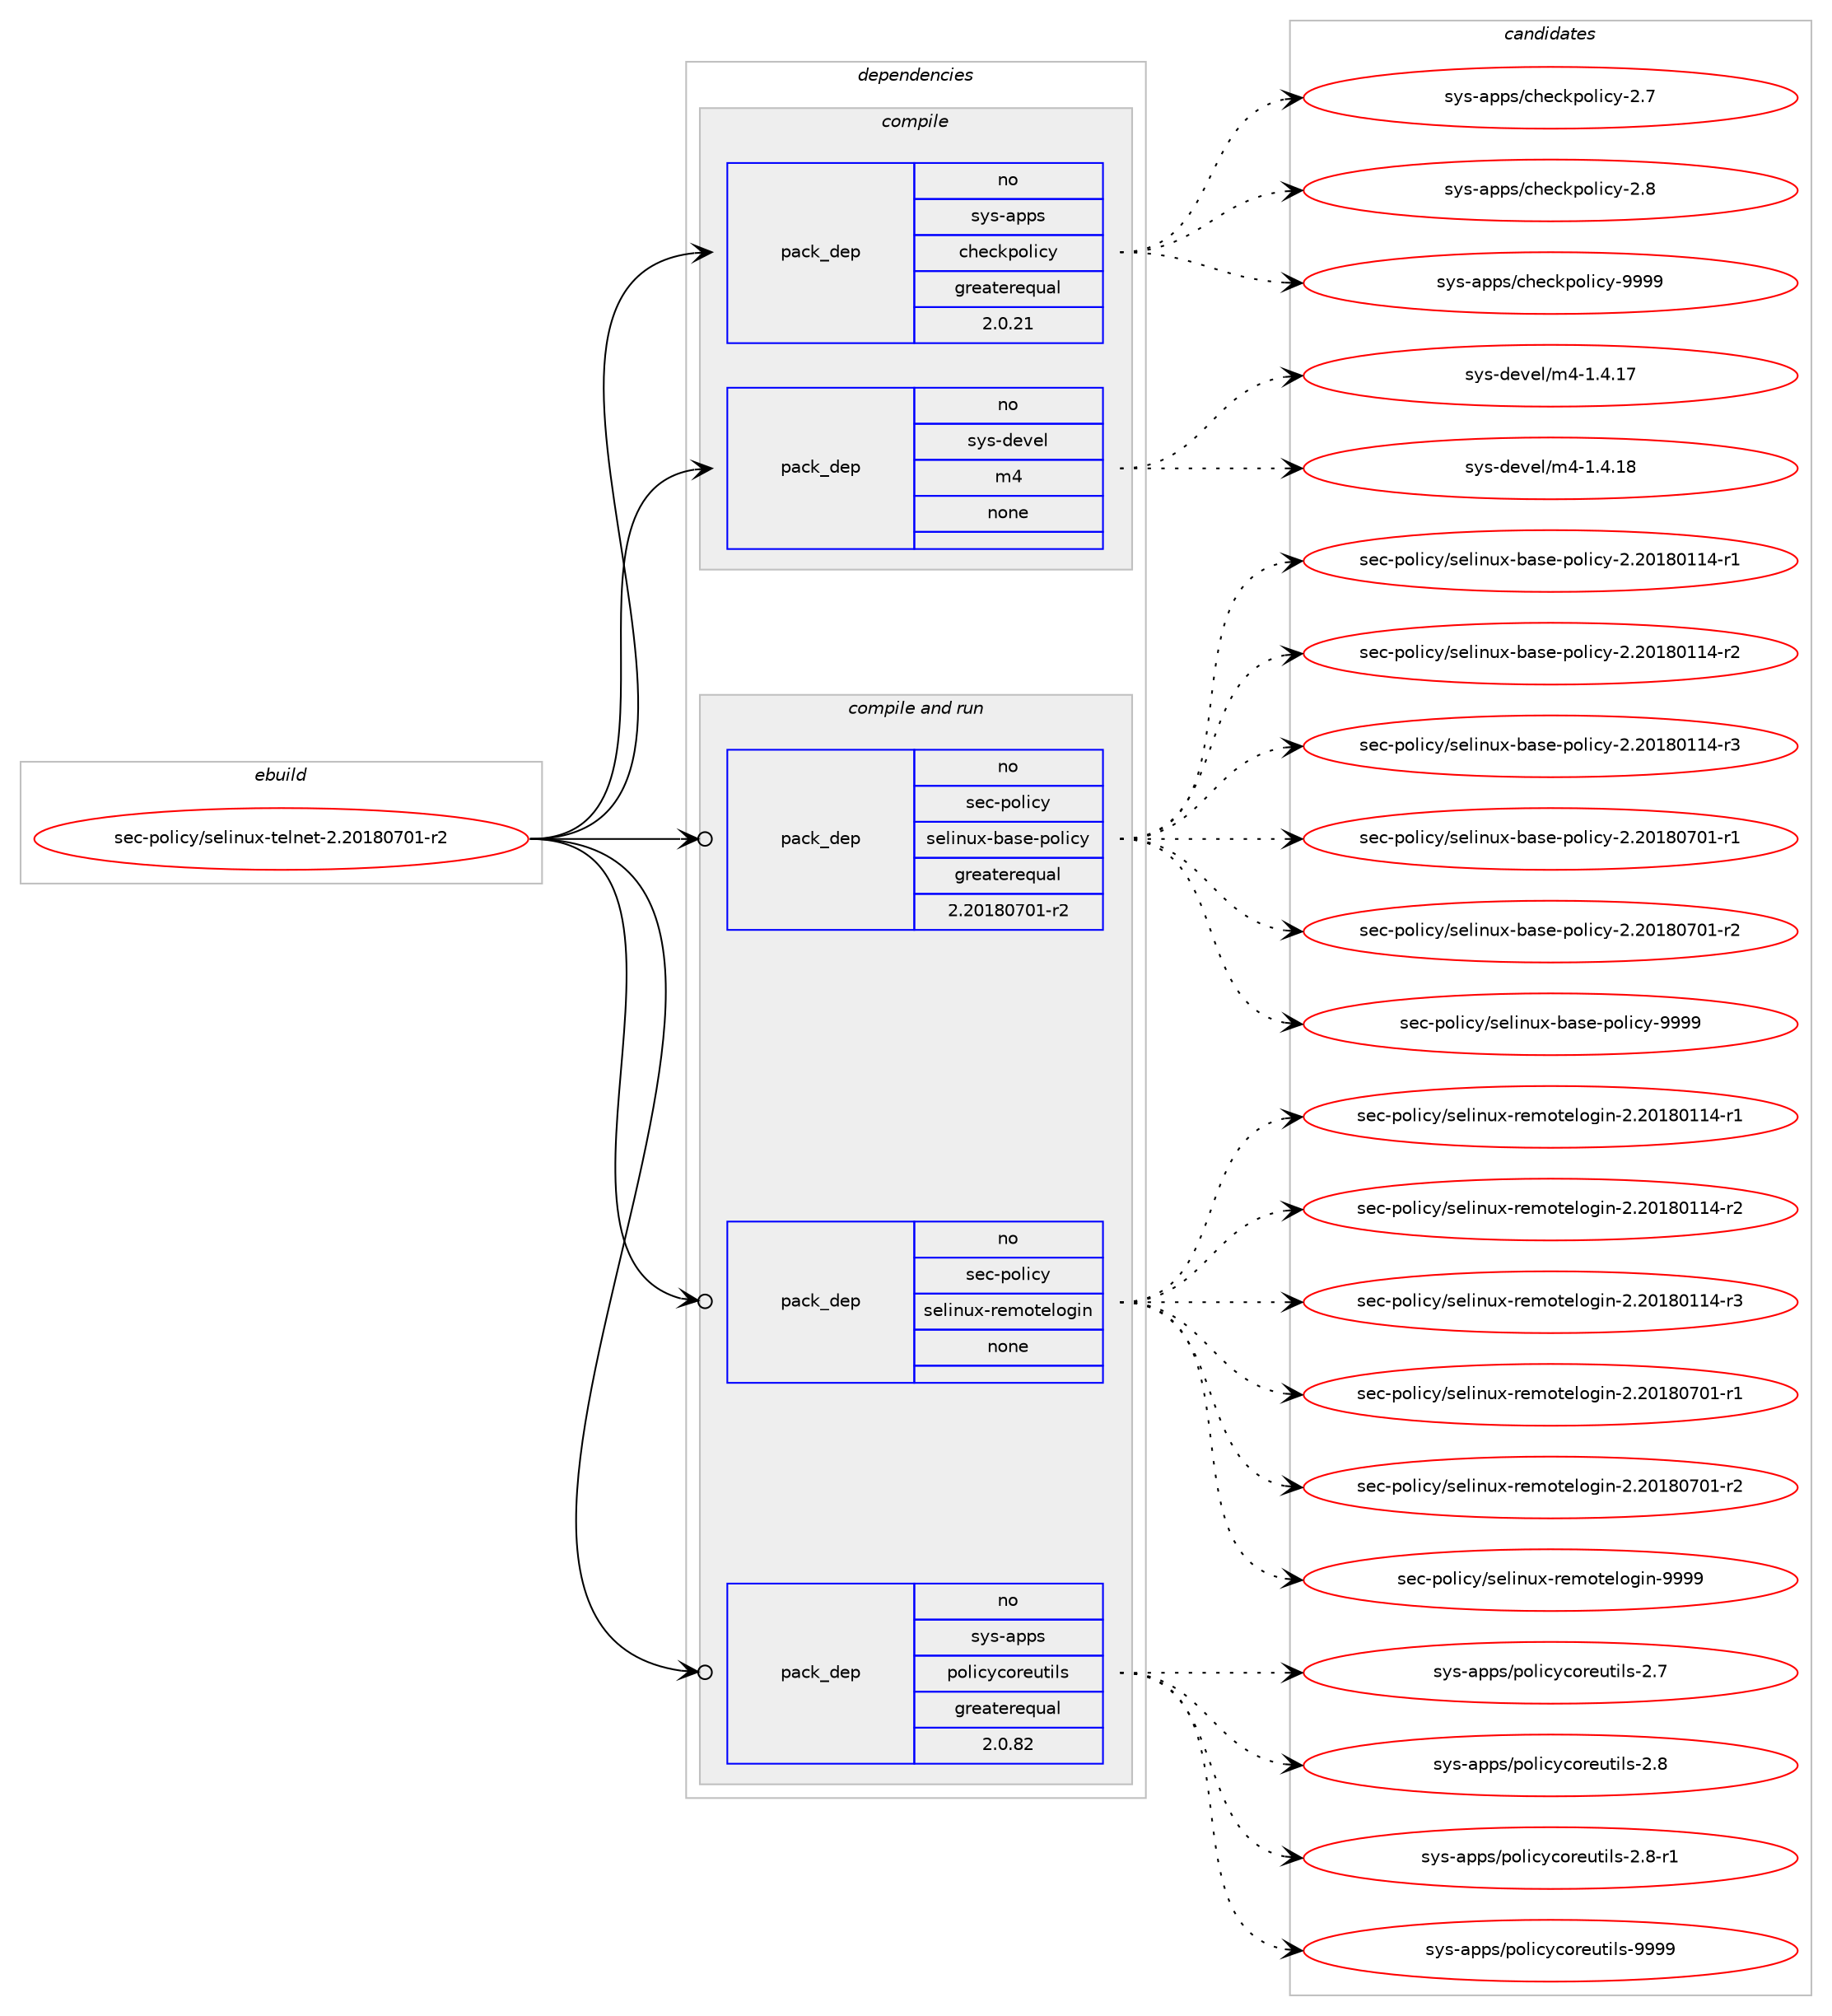 digraph prolog {

# *************
# Graph options
# *************

newrank=true;
concentrate=true;
compound=true;
graph [rankdir=LR,fontname=Helvetica,fontsize=10,ranksep=1.5];#, ranksep=2.5, nodesep=0.2];
edge  [arrowhead=vee];
node  [fontname=Helvetica,fontsize=10];

# **********
# The ebuild
# **********

subgraph cluster_leftcol {
color=gray;
rank=same;
label=<<i>ebuild</i>>;
id [label="sec-policy/selinux-telnet-2.20180701-r2", color=red, width=4, href="../sec-policy/selinux-telnet-2.20180701-r2.svg"];
}

# ****************
# The dependencies
# ****************

subgraph cluster_midcol {
color=gray;
label=<<i>dependencies</i>>;
subgraph cluster_compile {
fillcolor="#eeeeee";
style=filled;
label=<<i>compile</i>>;
subgraph pack6144 {
dependency7651 [label=<<TABLE BORDER="0" CELLBORDER="1" CELLSPACING="0" CELLPADDING="4" WIDTH="220"><TR><TD ROWSPAN="6" CELLPADDING="30">pack_dep</TD></TR><TR><TD WIDTH="110">no</TD></TR><TR><TD>sys-apps</TD></TR><TR><TD>checkpolicy</TD></TR><TR><TD>greaterequal</TD></TR><TR><TD>2.0.21</TD></TR></TABLE>>, shape=none, color=blue];
}
id:e -> dependency7651:w [weight=20,style="solid",arrowhead="vee"];
subgraph pack6145 {
dependency7652 [label=<<TABLE BORDER="0" CELLBORDER="1" CELLSPACING="0" CELLPADDING="4" WIDTH="220"><TR><TD ROWSPAN="6" CELLPADDING="30">pack_dep</TD></TR><TR><TD WIDTH="110">no</TD></TR><TR><TD>sys-devel</TD></TR><TR><TD>m4</TD></TR><TR><TD>none</TD></TR><TR><TD></TD></TR></TABLE>>, shape=none, color=blue];
}
id:e -> dependency7652:w [weight=20,style="solid",arrowhead="vee"];
}
subgraph cluster_compileandrun {
fillcolor="#eeeeee";
style=filled;
label=<<i>compile and run</i>>;
subgraph pack6146 {
dependency7653 [label=<<TABLE BORDER="0" CELLBORDER="1" CELLSPACING="0" CELLPADDING="4" WIDTH="220"><TR><TD ROWSPAN="6" CELLPADDING="30">pack_dep</TD></TR><TR><TD WIDTH="110">no</TD></TR><TR><TD>sec-policy</TD></TR><TR><TD>selinux-base-policy</TD></TR><TR><TD>greaterequal</TD></TR><TR><TD>2.20180701-r2</TD></TR></TABLE>>, shape=none, color=blue];
}
id:e -> dependency7653:w [weight=20,style="solid",arrowhead="odotvee"];
subgraph pack6147 {
dependency7654 [label=<<TABLE BORDER="0" CELLBORDER="1" CELLSPACING="0" CELLPADDING="4" WIDTH="220"><TR><TD ROWSPAN="6" CELLPADDING="30">pack_dep</TD></TR><TR><TD WIDTH="110">no</TD></TR><TR><TD>sec-policy</TD></TR><TR><TD>selinux-remotelogin</TD></TR><TR><TD>none</TD></TR><TR><TD></TD></TR></TABLE>>, shape=none, color=blue];
}
id:e -> dependency7654:w [weight=20,style="solid",arrowhead="odotvee"];
subgraph pack6148 {
dependency7655 [label=<<TABLE BORDER="0" CELLBORDER="1" CELLSPACING="0" CELLPADDING="4" WIDTH="220"><TR><TD ROWSPAN="6" CELLPADDING="30">pack_dep</TD></TR><TR><TD WIDTH="110">no</TD></TR><TR><TD>sys-apps</TD></TR><TR><TD>policycoreutils</TD></TR><TR><TD>greaterequal</TD></TR><TR><TD>2.0.82</TD></TR></TABLE>>, shape=none, color=blue];
}
id:e -> dependency7655:w [weight=20,style="solid",arrowhead="odotvee"];
}
subgraph cluster_run {
fillcolor="#eeeeee";
style=filled;
label=<<i>run</i>>;
}
}

# **************
# The candidates
# **************

subgraph cluster_choices {
rank=same;
color=gray;
label=<<i>candidates</i>>;

subgraph choice6144 {
color=black;
nodesep=1;
choice11512111545971121121154799104101991071121111081059912145504655 [label="sys-apps/checkpolicy-2.7", color=red, width=4,href="../sys-apps/checkpolicy-2.7.svg"];
choice11512111545971121121154799104101991071121111081059912145504656 [label="sys-apps/checkpolicy-2.8", color=red, width=4,href="../sys-apps/checkpolicy-2.8.svg"];
choice1151211154597112112115479910410199107112111108105991214557575757 [label="sys-apps/checkpolicy-9999", color=red, width=4,href="../sys-apps/checkpolicy-9999.svg"];
dependency7651:e -> choice11512111545971121121154799104101991071121111081059912145504655:w [style=dotted,weight="100"];
dependency7651:e -> choice11512111545971121121154799104101991071121111081059912145504656:w [style=dotted,weight="100"];
dependency7651:e -> choice1151211154597112112115479910410199107112111108105991214557575757:w [style=dotted,weight="100"];
}
subgraph choice6145 {
color=black;
nodesep=1;
choice11512111545100101118101108471095245494652464955 [label="sys-devel/m4-1.4.17", color=red, width=4,href="../sys-devel/m4-1.4.17.svg"];
choice11512111545100101118101108471095245494652464956 [label="sys-devel/m4-1.4.18", color=red, width=4,href="../sys-devel/m4-1.4.18.svg"];
dependency7652:e -> choice11512111545100101118101108471095245494652464955:w [style=dotted,weight="100"];
dependency7652:e -> choice11512111545100101118101108471095245494652464956:w [style=dotted,weight="100"];
}
subgraph choice6146 {
color=black;
nodesep=1;
choice11510199451121111081059912147115101108105110117120459897115101451121111081059912145504650484956484949524511449 [label="sec-policy/selinux-base-policy-2.20180114-r1", color=red, width=4,href="../sec-policy/selinux-base-policy-2.20180114-r1.svg"];
choice11510199451121111081059912147115101108105110117120459897115101451121111081059912145504650484956484949524511450 [label="sec-policy/selinux-base-policy-2.20180114-r2", color=red, width=4,href="../sec-policy/selinux-base-policy-2.20180114-r2.svg"];
choice11510199451121111081059912147115101108105110117120459897115101451121111081059912145504650484956484949524511451 [label="sec-policy/selinux-base-policy-2.20180114-r3", color=red, width=4,href="../sec-policy/selinux-base-policy-2.20180114-r3.svg"];
choice11510199451121111081059912147115101108105110117120459897115101451121111081059912145504650484956485548494511449 [label="sec-policy/selinux-base-policy-2.20180701-r1", color=red, width=4,href="../sec-policy/selinux-base-policy-2.20180701-r1.svg"];
choice11510199451121111081059912147115101108105110117120459897115101451121111081059912145504650484956485548494511450 [label="sec-policy/selinux-base-policy-2.20180701-r2", color=red, width=4,href="../sec-policy/selinux-base-policy-2.20180701-r2.svg"];
choice1151019945112111108105991214711510110810511011712045989711510145112111108105991214557575757 [label="sec-policy/selinux-base-policy-9999", color=red, width=4,href="../sec-policy/selinux-base-policy-9999.svg"];
dependency7653:e -> choice11510199451121111081059912147115101108105110117120459897115101451121111081059912145504650484956484949524511449:w [style=dotted,weight="100"];
dependency7653:e -> choice11510199451121111081059912147115101108105110117120459897115101451121111081059912145504650484956484949524511450:w [style=dotted,weight="100"];
dependency7653:e -> choice11510199451121111081059912147115101108105110117120459897115101451121111081059912145504650484956484949524511451:w [style=dotted,weight="100"];
dependency7653:e -> choice11510199451121111081059912147115101108105110117120459897115101451121111081059912145504650484956485548494511449:w [style=dotted,weight="100"];
dependency7653:e -> choice11510199451121111081059912147115101108105110117120459897115101451121111081059912145504650484956485548494511450:w [style=dotted,weight="100"];
dependency7653:e -> choice1151019945112111108105991214711510110810511011712045989711510145112111108105991214557575757:w [style=dotted,weight="100"];
}
subgraph choice6147 {
color=black;
nodesep=1;
choice115101994511211110810599121471151011081051101171204511410110911111610110811110310511045504650484956484949524511449 [label="sec-policy/selinux-remotelogin-2.20180114-r1", color=red, width=4,href="../sec-policy/selinux-remotelogin-2.20180114-r1.svg"];
choice115101994511211110810599121471151011081051101171204511410110911111610110811110310511045504650484956484949524511450 [label="sec-policy/selinux-remotelogin-2.20180114-r2", color=red, width=4,href="../sec-policy/selinux-remotelogin-2.20180114-r2.svg"];
choice115101994511211110810599121471151011081051101171204511410110911111610110811110310511045504650484956484949524511451 [label="sec-policy/selinux-remotelogin-2.20180114-r3", color=red, width=4,href="../sec-policy/selinux-remotelogin-2.20180114-r3.svg"];
choice115101994511211110810599121471151011081051101171204511410110911111610110811110310511045504650484956485548494511449 [label="sec-policy/selinux-remotelogin-2.20180701-r1", color=red, width=4,href="../sec-policy/selinux-remotelogin-2.20180701-r1.svg"];
choice115101994511211110810599121471151011081051101171204511410110911111610110811110310511045504650484956485548494511450 [label="sec-policy/selinux-remotelogin-2.20180701-r2", color=red, width=4,href="../sec-policy/selinux-remotelogin-2.20180701-r2.svg"];
choice11510199451121111081059912147115101108105110117120451141011091111161011081111031051104557575757 [label="sec-policy/selinux-remotelogin-9999", color=red, width=4,href="../sec-policy/selinux-remotelogin-9999.svg"];
dependency7654:e -> choice115101994511211110810599121471151011081051101171204511410110911111610110811110310511045504650484956484949524511449:w [style=dotted,weight="100"];
dependency7654:e -> choice115101994511211110810599121471151011081051101171204511410110911111610110811110310511045504650484956484949524511450:w [style=dotted,weight="100"];
dependency7654:e -> choice115101994511211110810599121471151011081051101171204511410110911111610110811110310511045504650484956484949524511451:w [style=dotted,weight="100"];
dependency7654:e -> choice115101994511211110810599121471151011081051101171204511410110911111610110811110310511045504650484956485548494511449:w [style=dotted,weight="100"];
dependency7654:e -> choice115101994511211110810599121471151011081051101171204511410110911111610110811110310511045504650484956485548494511450:w [style=dotted,weight="100"];
dependency7654:e -> choice11510199451121111081059912147115101108105110117120451141011091111161011081111031051104557575757:w [style=dotted,weight="100"];
}
subgraph choice6148 {
color=black;
nodesep=1;
choice115121115459711211211547112111108105991219911111410111711610510811545504655 [label="sys-apps/policycoreutils-2.7", color=red, width=4,href="../sys-apps/policycoreutils-2.7.svg"];
choice115121115459711211211547112111108105991219911111410111711610510811545504656 [label="sys-apps/policycoreutils-2.8", color=red, width=4,href="../sys-apps/policycoreutils-2.8.svg"];
choice1151211154597112112115471121111081059912199111114101117116105108115455046564511449 [label="sys-apps/policycoreutils-2.8-r1", color=red, width=4,href="../sys-apps/policycoreutils-2.8-r1.svg"];
choice11512111545971121121154711211110810599121991111141011171161051081154557575757 [label="sys-apps/policycoreutils-9999", color=red, width=4,href="../sys-apps/policycoreutils-9999.svg"];
dependency7655:e -> choice115121115459711211211547112111108105991219911111410111711610510811545504655:w [style=dotted,weight="100"];
dependency7655:e -> choice115121115459711211211547112111108105991219911111410111711610510811545504656:w [style=dotted,weight="100"];
dependency7655:e -> choice1151211154597112112115471121111081059912199111114101117116105108115455046564511449:w [style=dotted,weight="100"];
dependency7655:e -> choice11512111545971121121154711211110810599121991111141011171161051081154557575757:w [style=dotted,weight="100"];
}
}

}
